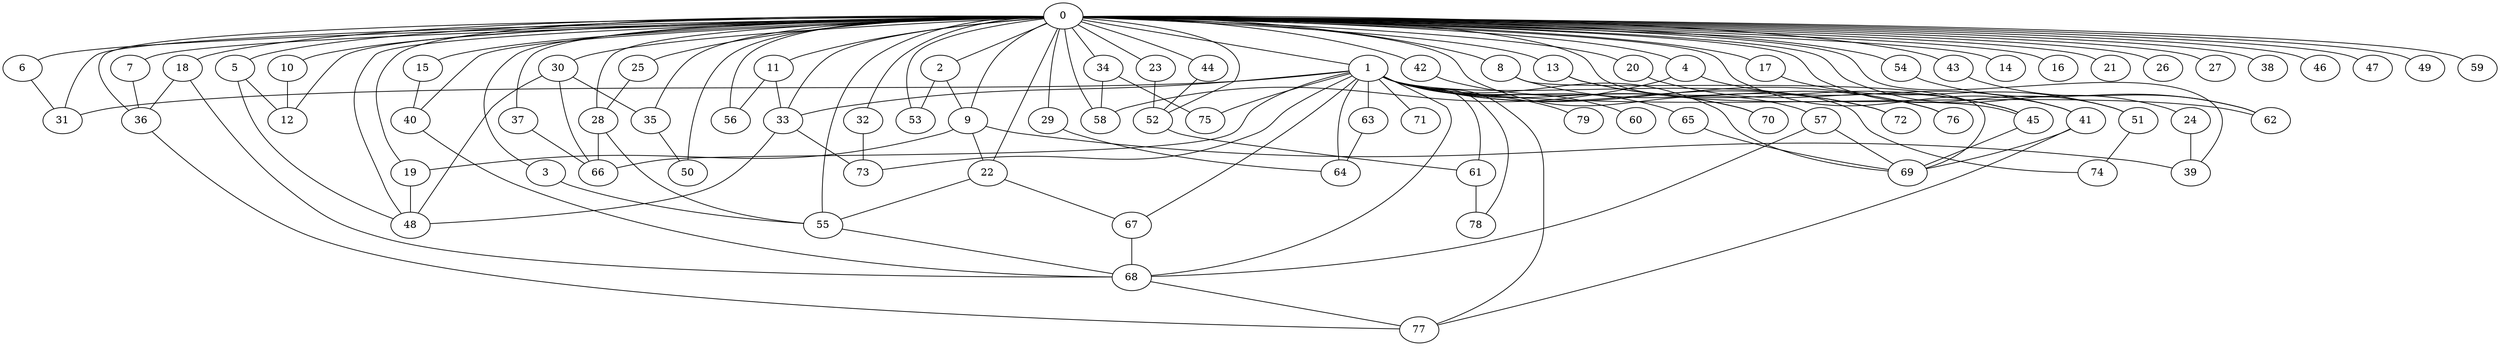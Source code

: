
graph graphname {
    0 -- 1
0 -- 2
0 -- 3
0 -- 4
0 -- 5
0 -- 6
0 -- 7
0 -- 8
0 -- 9
0 -- 10
0 -- 11
0 -- 12
0 -- 13
0 -- 14
0 -- 15
0 -- 16
0 -- 17
0 -- 18
0 -- 19
0 -- 20
0 -- 21
0 -- 22
0 -- 23
0 -- 24
0 -- 25
0 -- 26
0 -- 27
0 -- 28
0 -- 29
0 -- 30
0 -- 31
0 -- 32
0 -- 33
0 -- 34
0 -- 35
0 -- 36
0 -- 37
0 -- 38
0 -- 39
0 -- 40
0 -- 41
0 -- 42
0 -- 43
0 -- 44
0 -- 45
0 -- 46
0 -- 47
0 -- 48
0 -- 49
0 -- 50
0 -- 51
0 -- 52
0 -- 53
0 -- 54
0 -- 55
0 -- 56
0 -- 57
0 -- 58
0 -- 59
1 -- 64
1 -- 66
1 -- 67
1 -- 68
1 -- 69
1 -- 70
1 -- 65
1 -- 72
1 -- 73
1 -- 74
1 -- 71
1 -- 76
1 -- 77
1 -- 78
1 -- 79
1 -- 75
1 -- 60
1 -- 61
1 -- 62
1 -- 63
1 -- 33
1 -- 31
2 -- 9
2 -- 53
3 -- 55
4 -- 41
4 -- 58
5 -- 12
5 -- 48
6 -- 31
7 -- 36
8 -- 72
8 -- 69
9 -- 22
9 -- 39
9 -- 19
10 -- 12
11 -- 56
11 -- 33
13 -- 76
13 -- 45
15 -- 40
17 -- 51
18 -- 68
18 -- 36
19 -- 48
20 -- 45
22 -- 67
22 -- 55
23 -- 52
24 -- 39
25 -- 28
28 -- 55
28 -- 66
29 -- 64
30 -- 66
30 -- 48
30 -- 35
32 -- 73
33 -- 73
33 -- 48
34 -- 75
34 -- 58
35 -- 50
36 -- 77
37 -- 66
40 -- 68
41 -- 77
41 -- 69
42 -- 70
43 -- 62
44 -- 52
45 -- 69
51 -- 74
52 -- 61
54 -- 62
55 -- 68
57 -- 68
57 -- 69
61 -- 78
63 -- 64
65 -- 69
67 -- 68
68 -- 77

}
